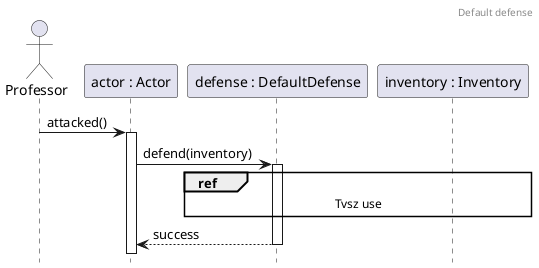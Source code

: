 @startuml DefaultDefense
header Default defense
hide footbox

actor prof as "Professor"
participant student as "actor : Actor"
participant defense as "defense : DefaultDefense"
participant inventory as "inventory : Inventory"

prof -> student ++ : attacked()
student -> defense ++ : defend(inventory)

ref over defense, inventory 
    Tvsz use
end ref

return success 

@enduml